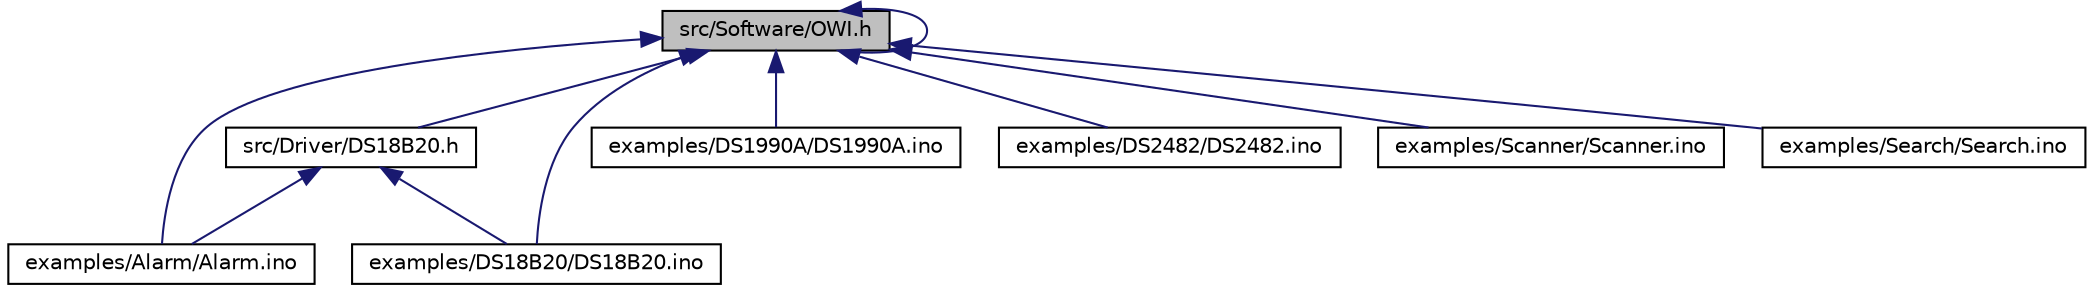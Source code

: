 digraph "src/Software/OWI.h"
{
  edge [fontname="Helvetica",fontsize="10",labelfontname="Helvetica",labelfontsize="10"];
  node [fontname="Helvetica",fontsize="10",shape=record];
  Node1 [label="src/Software/OWI.h",height=0.2,width=0.4,color="black", fillcolor="grey75", style="filled", fontcolor="black"];
  Node1 -> Node2 [dir="back",color="midnightblue",fontsize="10",style="solid",fontname="Helvetica"];
  Node2 [label="src/Driver/DS18B20.h",height=0.2,width=0.4,color="black", fillcolor="white", style="filled",URL="$d4/d9d/DS18B20_8h.html"];
  Node2 -> Node3 [dir="back",color="midnightblue",fontsize="10",style="solid",fontname="Helvetica"];
  Node3 [label="examples/Alarm/Alarm.ino",height=0.2,width=0.4,color="black", fillcolor="white", style="filled",URL="$df/d65/Alarm_8ino.html"];
  Node2 -> Node4 [dir="back",color="midnightblue",fontsize="10",style="solid",fontname="Helvetica"];
  Node4 [label="examples/DS18B20/DS18B20.ino",height=0.2,width=0.4,color="black", fillcolor="white", style="filled",URL="$de/d2e/DS18B20_8ino.html"];
  Node1 -> Node1 [dir="back",color="midnightblue",fontsize="10",style="solid",fontname="Helvetica"];
  Node1 -> Node3 [dir="back",color="midnightblue",fontsize="10",style="solid",fontname="Helvetica"];
  Node1 -> Node4 [dir="back",color="midnightblue",fontsize="10",style="solid",fontname="Helvetica"];
  Node1 -> Node5 [dir="back",color="midnightblue",fontsize="10",style="solid",fontname="Helvetica"];
  Node5 [label="examples/DS1990A/DS1990A.ino",height=0.2,width=0.4,color="black", fillcolor="white", style="filled",URL="$dc/d26/DS1990A_8ino.html"];
  Node1 -> Node6 [dir="back",color="midnightblue",fontsize="10",style="solid",fontname="Helvetica"];
  Node6 [label="examples/DS2482/DS2482.ino",height=0.2,width=0.4,color="black", fillcolor="white", style="filled",URL="$d0/d2e/DS2482_8ino.html"];
  Node1 -> Node7 [dir="back",color="midnightblue",fontsize="10",style="solid",fontname="Helvetica"];
  Node7 [label="examples/Scanner/Scanner.ino",height=0.2,width=0.4,color="black", fillcolor="white", style="filled",URL="$dd/da4/Scanner_8ino.html"];
  Node1 -> Node8 [dir="back",color="midnightblue",fontsize="10",style="solid",fontname="Helvetica"];
  Node8 [label="examples/Search/Search.ino",height=0.2,width=0.4,color="black", fillcolor="white", style="filled",URL="$dd/d18/Search_8ino.html"];
}
